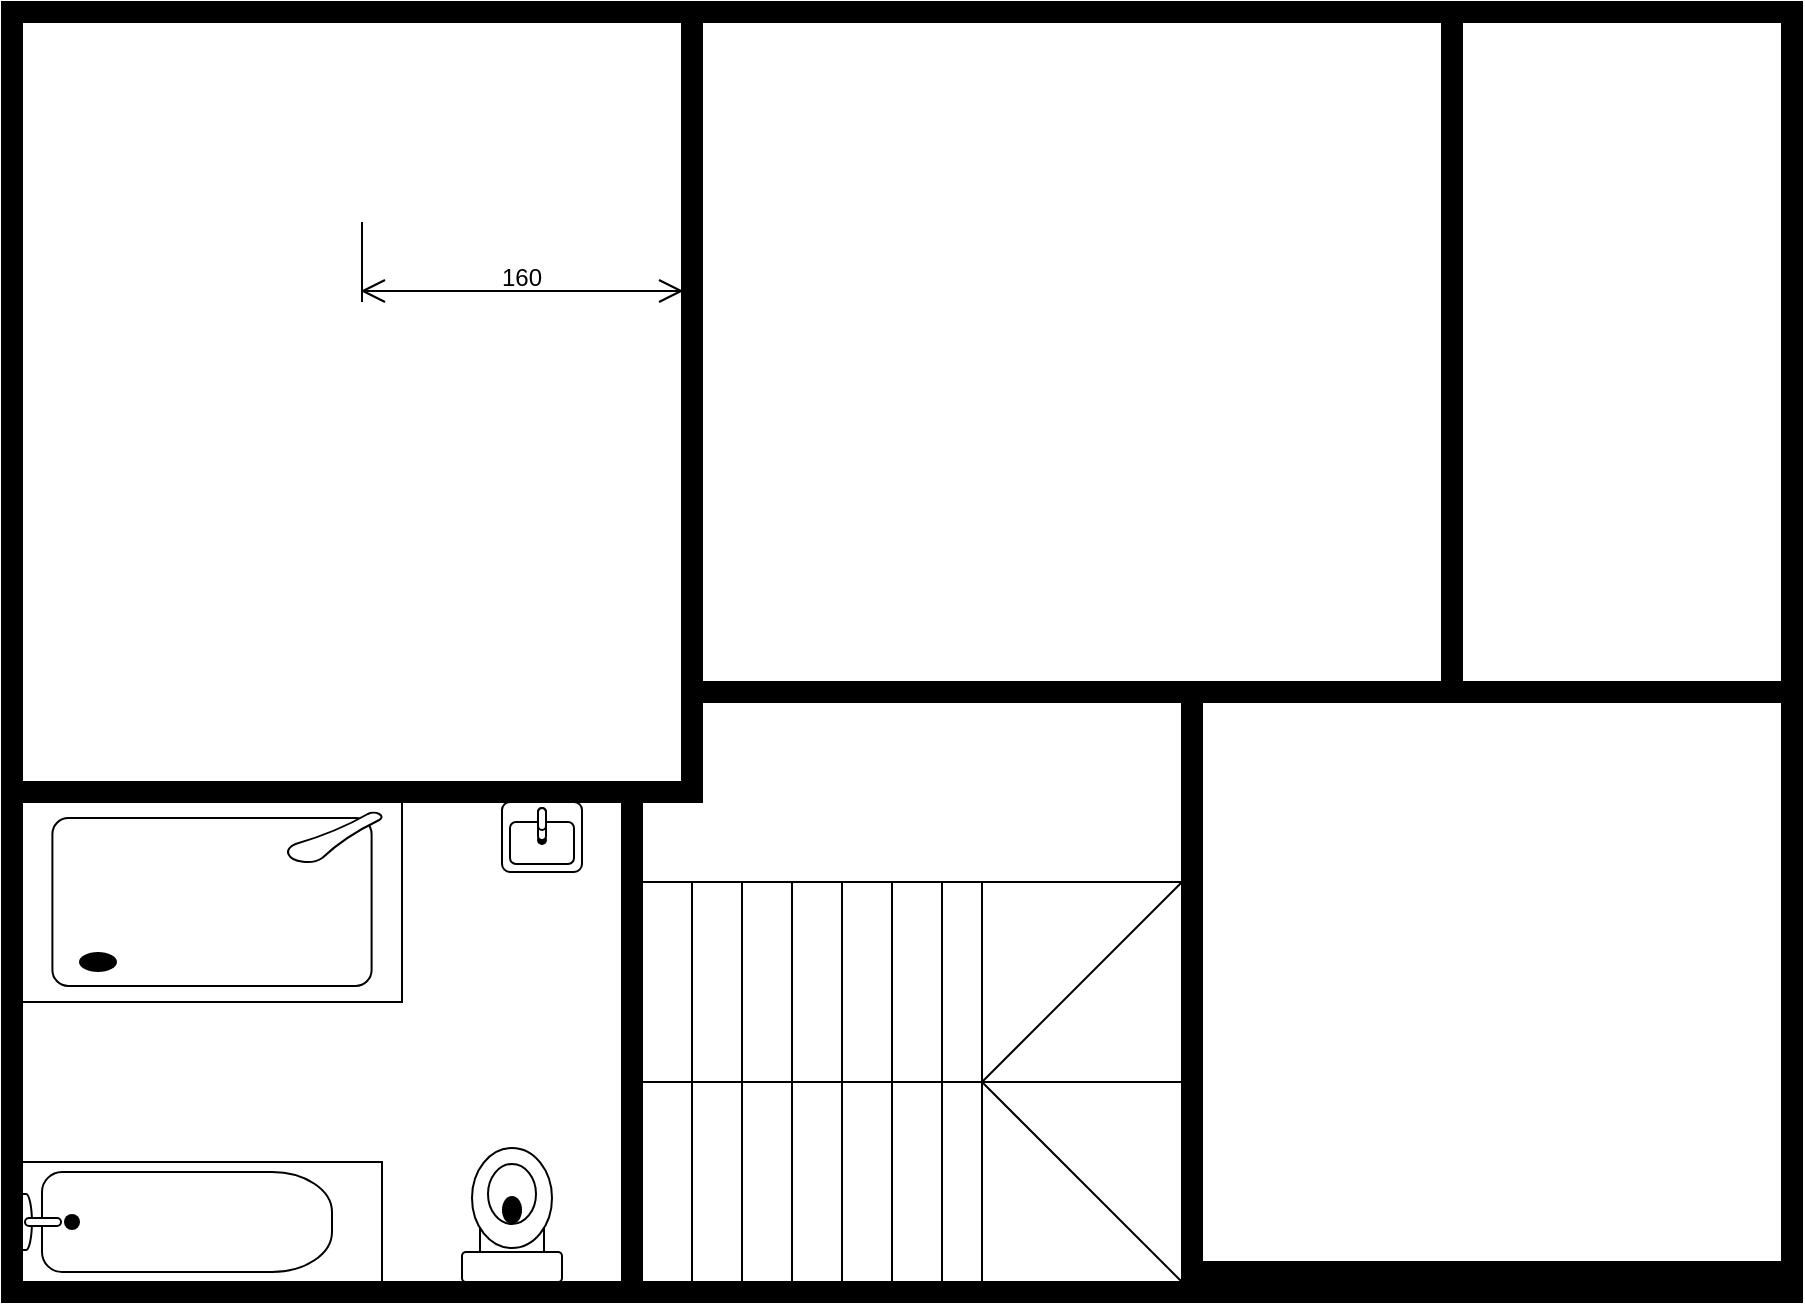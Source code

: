 <mxfile version="26.2.15">
  <diagram name="OG" id="38b20595-45e3-9b7f-d5ca-b57f44c5b66d">
    <mxGraphModel dx="-58" dy="-124" grid="1" gridSize="10" guides="1" tooltips="1" connect="1" arrows="1" fold="1" page="1" pageScale="1" pageWidth="1100" pageHeight="850" background="none" math="0" shadow="0">
      <root>
        <mxCell id="0" />
        <mxCell id="1" parent="0" />
        <mxCell id="zVZ-raye_Tv6AUy4_SLc-4" value="" style="verticalLabelPosition=bottom;html=1;verticalAlign=top;align=center;shape=mxgraph.floorplan.room;fillColor=strokeColor;movable=0;resizable=0;rotatable=0;deletable=0;editable=0;locked=1;connectable=0;" parent="1" vertex="1">
          <mxGeometry x="1120" y="910" width="900" height="650" as="geometry" />
        </mxCell>
        <mxCell id="zVZ-raye_Tv6AUy4_SLc-5" value="" style="verticalLabelPosition=bottom;html=1;verticalAlign=top;align=center;shape=mxgraph.floorplan.room;fillColor=strokeColor;" parent="1" vertex="1">
          <mxGeometry x="1840" y="910" width="180" height="350" as="geometry" />
        </mxCell>
        <mxCell id="zVZ-raye_Tv6AUy4_SLc-6" value="" style="verticalLabelPosition=bottom;html=1;verticalAlign=top;align=center;shape=mxgraph.floorplan.room;fillColor=strokeColor;" parent="1" vertex="1">
          <mxGeometry x="1710" y="1250" width="310" height="300" as="geometry" />
        </mxCell>
        <mxCell id="zVZ-raye_Tv6AUy4_SLc-7" value="" style="verticalLabelPosition=bottom;html=1;verticalAlign=top;align=center;shape=mxgraph.floorplan.room;fillColor=strokeColor;" parent="1" vertex="1">
          <mxGeometry x="1120" y="910" width="350" height="400" as="geometry" />
        </mxCell>
        <mxCell id="zVZ-raye_Tv6AUy4_SLc-8" value="" style="verticalLabelPosition=bottom;html=1;verticalAlign=top;align=center;shape=mxgraph.floorplan.room;fillColor=strokeColor;" parent="1" vertex="1">
          <mxGeometry x="1460" y="910" width="390" height="350" as="geometry" />
        </mxCell>
        <mxCell id="zVZ-raye_Tv6AUy4_SLc-12" value="" style="verticalLabelPosition=bottom;html=1;verticalAlign=top;align=center;shape=mxgraph.floorplan.room;fillColor=strokeColor;" parent="1" vertex="1">
          <mxGeometry x="1120" y="1300" width="320" height="260" as="geometry" />
        </mxCell>
        <mxCell id="zVZ-raye_Tv6AUy4_SLc-14" value="" style="verticalLabelPosition=bottom;html=1;verticalAlign=top;align=center;shape=mxgraph.floorplan.stairsRest;" parent="1" vertex="1">
          <mxGeometry x="1440" y="1350" width="270" height="200" as="geometry" />
        </mxCell>
        <mxCell id="zVZ-raye_Tv6AUy4_SLc-17" value="" style="verticalLabelPosition=bottom;html=1;verticalAlign=top;align=center;shape=mxgraph.floorplan.sink_22;" parent="1" vertex="1">
          <mxGeometry x="1370" y="1310" width="40" height="35" as="geometry" />
        </mxCell>
        <mxCell id="zVZ-raye_Tv6AUy4_SLc-18" value="" style="verticalLabelPosition=bottom;html=1;verticalAlign=top;align=center;shape=mxgraph.floorplan.shower2;" parent="1" vertex="1">
          <mxGeometry x="1130" y="1310" width="190" height="100" as="geometry" />
        </mxCell>
        <mxCell id="zVZ-raye_Tv6AUy4_SLc-19" value="" style="verticalLabelPosition=bottom;html=1;verticalAlign=top;align=center;shape=mxgraph.floorplan.toilet;direction=west;" parent="1" vertex="1">
          <mxGeometry x="1350" y="1483" width="50" height="67" as="geometry" />
        </mxCell>
        <mxCell id="eW0h_04PL8IXDwMERIvZ-1" value="" style="verticalLabelPosition=bottom;html=1;verticalAlign=top;align=center;shape=mxgraph.floorplan.bathtub2;" parent="1" vertex="1">
          <mxGeometry x="1130" y="1490" width="180" height="60" as="geometry" />
        </mxCell>
        <object label="%width%" placeholders="1" id="UFIMDMoUUY7e8iAp8B_B-1">
          <mxCell style="shape=dimension;whiteSpace=wrap;html=1;align=center;points=[];verticalAlign=bottom;spacingBottom=3;labelBackgroundColor=none;" vertex="1" parent="1">
            <mxGeometry x="1300" y="1020" width="160" height="40" as="geometry" />
          </mxCell>
        </object>
      </root>
    </mxGraphModel>
  </diagram>
</mxfile>
